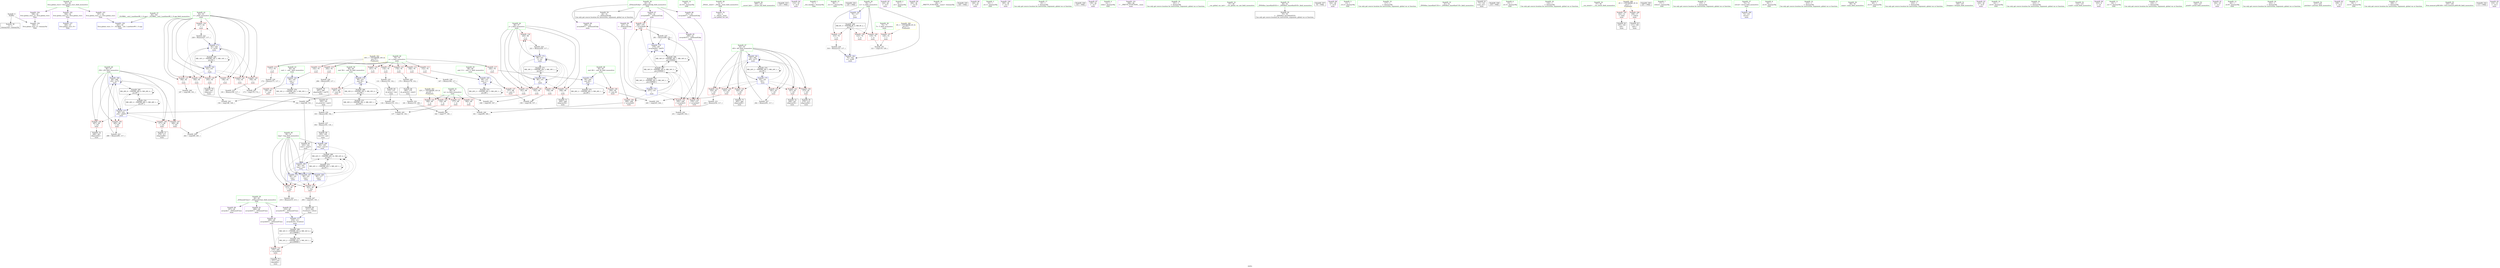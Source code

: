 digraph "SVFG" {
	label="SVFG";

	Node0x557a8b060de0 [shape=record,color=grey,label="{NodeID: 0\nNullPtr}"];
	Node0x557a8b060de0 -> Node0x557a8b089280[style=solid];
	Node0x557a8b060de0 -> Node0x557a8b08f630[style=solid];
	Node0x557a8b090770 [shape=record,color=blue,label="{NodeID: 180\n96\<--286\nj54\<--inc73\nmain\n}"];
	Node0x557a8b090770 -> Node0x557a8b08ec10[style=dashed];
	Node0x557a8b090770 -> Node0x557a8b08ece0[style=dashed];
	Node0x557a8b090770 -> Node0x557a8b08edb0[style=dashed];
	Node0x557a8b090770 -> Node0x557a8b08ee80[style=dashed];
	Node0x557a8b090770 -> Node0x557a8b090770[style=dashed];
	Node0x557a8b090770 -> Node0x557a8b0a8f10[style=dashed];
	Node0x557a8b0879c0 [shape=record,color=purple,label="{NodeID: 97\n279\<--32\narrayidx69\<--_ZZ4mainE2dp\nmain\n}"];
	Node0x557a8b0879c0 -> Node0x557a8b08f290[style=solid];
	Node0x557a8b0879c0 -> Node0x557a8b0906a0[style=solid];
	Node0x557a8b066840 [shape=record,color=green,label="{NodeID: 14\n36\<--1\n.str.10\<--dummyObj\nGlob }"];
	Node0x557a8b0a6310 [shape=record,color=black,label="{NodeID: 277\nMR_30V_2 = PHI(MR_30V_3, MR_30V_1, )\npts\{99 \}\n}"];
	Node0x557a8b0a6310 -> Node0x557a8b0905d0[style=dashed];
	Node0x557a8b0a6310 -> Node0x557a8b0a6310[style=dashed];
	Node0x557a8b0a6310 -> Node0x557a8b0a9410[style=dashed];
	Node0x557a8b0885b0 [shape=record,color=red,label="{NodeID: 111\n130\<--78\n\<--n\nmain\n}"];
	Node0x557a8b0885b0 -> Node0x557a8b094bd0[style=solid];
	Node0x557a8b065c80 [shape=record,color=green,label="{NodeID: 28\n4\<--6\n_ZStL8__ioinit\<--_ZStL8__ioinit_field_insensitive\nGlob }"];
	Node0x557a8b065c80 -> Node0x557a8b08a420[style=solid];
	Node0x557a8b08da30 [shape=record,color=red,label="{NodeID: 125\n160\<--82\n\<--i\nmain\n}"];
	Node0x557a8b08da30 -> Node0x557a8b08c220[style=solid];
	Node0x557a8b087410 [shape=record,color=green,label="{NodeID: 42\n82\<--83\ni\<--i_field_insensitive\nmain\n}"];
	Node0x557a8b087410 -> Node0x557a8b08d960[style=solid];
	Node0x557a8b087410 -> Node0x557a8b08da30[style=solid];
	Node0x557a8b087410 -> Node0x557a8b08db00[style=solid];
	Node0x557a8b087410 -> Node0x557a8b08dbd0[style=solid];
	Node0x557a8b087410 -> Node0x557a8b08dca0[style=solid];
	Node0x557a8b087410 -> Node0x557a8b08dd70[style=solid];
	Node0x557a8b087410 -> Node0x557a8b08de40[style=solid];
	Node0x557a8b087410 -> Node0x557a8b08f8d0[style=solid];
	Node0x557a8b087410 -> Node0x557a8b0901c0[style=solid];
	Node0x557a8b093850 [shape=record,color=grey,label="{NodeID: 222\n214 = Binary(215, 213, )\n}"];
	Node0x557a8b08e590 [shape=record,color=red,label="{NodeID: 139\n213\<--90\n\<--tmp\nmain\n}"];
	Node0x557a8b08e590 -> Node0x557a8b093850[style=solid];
	Node0x557a8b089080 [shape=record,color=green,label="{NodeID: 56\n309\<--310\n__assert_fail\<--__assert_fail_field_insensitive\n}"];
	Node0x557a8b094d50 [shape=record,color=grey,label="{NodeID: 236\n134 = Binary(135, 133, )\n}"];
	Node0x557a8b094d50 -> Node0x557a8b095ad0[style=solid];
	Node0x557a8b08f0f0 [shape=record,color=red,label="{NodeID: 153\n270\<--269\n\<--arrayidx63\nmain\n}"];
	Node0x557a8b08f0f0 -> Node0x557a8b08a0e0[style=solid];
	Node0x557a8b089cd0 [shape=record,color=black,label="{NodeID: 70\n206\<--205\nidxprom\<--\nmain\n}"];
	Node0x557a8b0bdda0 [shape=record,color=black,label="{NodeID: 333\n125 = PHI()\n}"];
	Node0x557a8b08c520 [shape=record,color=grey,label="{NodeID: 250\n262 = cmp(260, 261, )\n}"];
	Node0x557a8b08fce0 [shape=record,color=blue,label="{NodeID: 167\n90\<--101\ntmp\<--\nmain\n}"];
	Node0x557a8b08fce0 -> Node0x557a8b08e4c0[style=dashed];
	Node0x557a8b08fce0 -> Node0x557a8b08e590[style=dashed];
	Node0x557a8b08fce0 -> Node0x557a8b0aa310[style=dashed];
	Node0x557a8b08a830 [shape=record,color=purple,label="{NodeID: 84\n112\<--18\n\<--.str.4\nmain\n}"];
	Node0x557a8b079190 [shape=record,color=green,label="{NodeID: 1\n7\<--1\n__dso_handle\<--dummyObj\nGlob }"];
	Node0x557a8b090840 [shape=record,color=blue,label="{NodeID: 181\n92\<--292\ni45\<--inc77\nmain\n}"];
	Node0x557a8b090840 -> Node0x557a8b08e660[style=dashed];
	Node0x557a8b090840 -> Node0x557a8b08e730[style=dashed];
	Node0x557a8b090840 -> Node0x557a8b08e800[style=dashed];
	Node0x557a8b090840 -> Node0x557a8b08e8d0[style=dashed];
	Node0x557a8b090840 -> Node0x557a8b08e9a0[style=dashed];
	Node0x557a8b090840 -> Node0x557a8b08ea70[style=dashed];
	Node0x557a8b090840 -> Node0x557a8b090840[style=dashed];
	Node0x557a8b090840 -> Node0x557a8b0a5410[style=dashed];
	Node0x557a8b087a90 [shape=record,color=purple,label="{NodeID: 98\n298\<--32\narrayidx81\<--_ZZ4mainE2dp\nmain\n}"];
	Node0x557a8b087a90 -> Node0x557a8b08f360[style=solid];
	Node0x557a8b066910 [shape=record,color=green,label="{NodeID: 15\n38\<--1\n.str.11\<--dummyObj\nGlob }"];
	Node0x557a8b0a7020 [shape=record,color=black,label="{NodeID: 278\nMR_32V_2 = PHI(MR_32V_3, MR_32V_1, )\npts\{290000 \}\n}"];
	Node0x557a8b0a7020 -> Node0x557a8b08f0f0[style=dashed];
	Node0x557a8b0a7020 -> Node0x557a8b0a7020[style=dashed];
	Node0x557a8b0a7020 -> Node0x557a8b0aa810[style=dashed];
	Node0x557a8b088680 [shape=record,color=red,label="{NodeID: 112\n145\<--78\n\<--n\nmain\n}"];
	Node0x557a8b088680 -> Node0x557a8b08f9a0[style=solid];
	Node0x557a8b065d80 [shape=record,color=green,label="{NodeID: 29\n28\<--29\n_ZZ4mainE3ans\<--_ZZ4mainE3ans_field_insensitive\nGlob }"];
	Node0x557a8b065d80 -> Node0x557a8b08ac40[style=solid];
	Node0x557a8b065d80 -> Node0x557a8b08ad10[style=solid];
	Node0x557a8b065d80 -> Node0x557a8b08ade0[style=solid];
	Node0x557a8b065d80 -> Node0x557a8b08aeb0[style=solid];
	Node0x557a8b08db00 [shape=record,color=red,label="{NodeID: 126\n170\<--82\n\<--i\nmain\n}"];
	Node0x557a8b08db00 -> Node0x557a8b0954d0[style=solid];
	Node0x557a8b0874e0 [shape=record,color=green,label="{NodeID: 43\n84\<--85\n_end_\<--_end__field_insensitive\nmain\n}"];
	Node0x557a8b0874e0 -> Node0x557a8b08df10[style=solid];
	Node0x557a8b0874e0 -> Node0x557a8b08f9a0[style=solid];
	Node0x557a8b0939d0 [shape=record,color=grey,label="{NodeID: 223\n286 = Binary(285, 117, )\n}"];
	Node0x557a8b0939d0 -> Node0x557a8b090770[style=solid];
	Node0x557a8b08e660 [shape=record,color=red,label="{NodeID: 140\n243\<--92\n\<--i45\nmain\n}"];
	Node0x557a8b08e660 -> Node0x557a8b0951d0[style=solid];
	Node0x557a8b089180 [shape=record,color=green,label="{NodeID: 57\n44\<--342\n_GLOBAL__sub_I_matthew99_1_0.cpp\<--_GLOBAL__sub_I_matthew99_1_0.cpp_field_insensitive\n}"];
	Node0x557a8b089180 -> Node0x557a8b08f530[style=solid];
	Node0x557a8b094ed0 [shape=record,color=grey,label="{NodeID: 237\n194 = Binary(193, 135, )\n}"];
	Node0x557a8b094ed0 -> Node0x557a8b089b30[style=solid];
	Node0x557a8b08f1c0 [shape=record,color=red,label="{NodeID: 154\n276\<--275\n\<--arrayidx67\nmain\n}"];
	Node0x557a8b08f1c0 -> Node0x557a8b093cd0[style=solid];
	Node0x557a8b089da0 [shape=record,color=black,label="{NodeID: 71\n209\<--208\nidxprom38\<--\nmain\n}"];
	Node0x557a8b0bdea0 [shape=record,color=black,label="{NodeID: 334\n129 = PHI()\n}"];
	Node0x557a8b08c6a0 [shape=record,color=grey,label="{NodeID: 251\n121 = cmp(119, 120, )\n}"];
	Node0x557a8b08fdb0 [shape=record,color=blue,label="{NodeID: 168\n90\<--117\ntmp\<--\nmain\n}"];
	Node0x557a8b08fdb0 -> Node0x557a8b08e4c0[style=dashed];
	Node0x557a8b08fdb0 -> Node0x557a8b08e590[style=dashed];
	Node0x557a8b08fdb0 -> Node0x557a8b0aa310[style=dashed];
	Node0x557a8b08a900 [shape=record,color=purple,label="{NodeID: 85\n124\<--20\n\<--.str.5\nmain\n}"];
	Node0x557a8b060d00 [shape=record,color=green,label="{NodeID: 2\n8\<--1\n.str\<--dummyObj\nGlob }"];
	Node0x557a8b090910 [shape=record,color=blue,label="{NodeID: 182\n76\<--316\ncc\<--inc85\nmain\n}"];
	Node0x557a8b090910 -> Node0x557a8b0a3610[style=dashed];
	Node0x557a8b087b60 [shape=record,color=purple,label="{NodeID: 99\n304\<--36\n\<--.str.10\nmain\n}"];
	Node0x557a8b0669e0 [shape=record,color=green,label="{NodeID: 16\n40\<--1\n__PRETTY_FUNCTION__.main\<--dummyObj\nGlob }"];
	Node0x557a8b0a7110 [shape=record,color=black,label="{NodeID: 279\nMR_34V_2 = PHI(MR_34V_3, MR_34V_1, )\npts\{350000 \}\n}"];
	Node0x557a8b0a7110 -> Node0x557a8b090290[style=dashed];
	Node0x557a8b0a7110 -> Node0x557a8b0a7110[style=dashed];
	Node0x557a8b088750 [shape=record,color=red,label="{NodeID: 113\n153\<--78\n\<--n\nmain\n}"];
	Node0x557a8b088750 -> Node0x557a8b08fb40[style=solid];
	Node0x557a8b065e80 [shape=record,color=green,label="{NodeID: 30\n32\<--35\n_ZZ4mainE2dp\<--_ZZ4mainE2dp_field_insensitive\nGlob }"];
	Node0x557a8b065e80 -> Node0x557a8b089380[style=solid];
	Node0x557a8b065e80 -> Node0x557a8b08b050[style=solid];
	Node0x557a8b065e80 -> Node0x557a8b08b120[style=solid];
	Node0x557a8b065e80 -> Node0x557a8b0878f0[style=solid];
	Node0x557a8b065e80 -> Node0x557a8b0879c0[style=solid];
	Node0x557a8b065e80 -> Node0x557a8b087a90[style=solid];
	Node0x557a8b08dbd0 [shape=record,color=red,label="{NodeID: 127\n186\<--82\n\<--i\nmain\n}"];
	Node0x557a8b08dbd0 -> Node0x557a8b08c3a0[style=solid];
	Node0x557a8b0875b0 [shape=record,color=green,label="{NodeID: 44\n86\<--87\nj\<--j_field_insensitive\nmain\n}"];
	Node0x557a8b0875b0 -> Node0x557a8b08dfe0[style=solid];
	Node0x557a8b0875b0 -> Node0x557a8b08e0b0[style=solid];
	Node0x557a8b0875b0 -> Node0x557a8b08e180[style=solid];
	Node0x557a8b0875b0 -> Node0x557a8b08e250[style=solid];
	Node0x557a8b0875b0 -> Node0x557a8b08e320[style=solid];
	Node0x557a8b0875b0 -> Node0x557a8b08fa70[style=solid];
	Node0x557a8b0875b0 -> Node0x557a8b0900f0[style=solid];
	Node0x557a8b093b50 [shape=record,color=grey,label="{NodeID: 224\n221 = Binary(220, 117, )\n}"];
	Node0x557a8b093b50 -> Node0x557a8b0900f0[style=solid];
	Node0x557a8b08e730 [shape=record,color=red,label="{NodeID: 141\n247\<--92\n\<--i45\nmain\n}"];
	Node0x557a8b08e730 -> Node0x557a8b089e70[style=solid];
	Node0x557a8b089280 [shape=record,color=black,label="{NodeID: 58\n2\<--3\ndummyVal\<--dummyVal\n}"];
	Node0x557a8b095050 [shape=record,color=grey,label="{NodeID: 238\n167 = Binary(166, 117, )\n}"];
	Node0x557a8b095050 -> Node0x557a8b08c820[style=solid];
	Node0x557a8b08f290 [shape=record,color=red,label="{NodeID: 155\n280\<--279\n\<--arrayidx69\nmain\n}"];
	Node0x557a8b08f290 -> Node0x557a8b093cd0[style=solid];
	Node0x557a8b089e70 [shape=record,color=black,label="{NodeID: 72\n248\<--247\nidxprom50\<--\nmain\n}"];
	Node0x557a8b0bdfa0 [shape=record,color=black,label="{NodeID: 335\n140 = PHI()\n}"];
	Node0x557a8b08c820 [shape=record,color=grey,label="{NodeID: 252\n168 = cmp(165, 167, )\n}"];
	Node0x557a8b08fe80 [shape=record,color=blue,label="{NodeID: 169\n90\<--195\ntmp\<--conv33\nmain\n}"];
	Node0x557a8b08fe80 -> Node0x557a8b08e4c0[style=dashed];
	Node0x557a8b08fe80 -> Node0x557a8b08e590[style=dashed];
	Node0x557a8b08fe80 -> Node0x557a8b0aa310[style=dashed];
	Node0x557a8b08a9d0 [shape=record,color=purple,label="{NodeID: 86\n128\<--22\n\<--.str.6\nmain\n}"];
	Node0x557a8b064d30 [shape=record,color=green,label="{NodeID: 3\n10\<--1\n.str.1\<--dummyObj\nGlob }"];
	Node0x557a8b087c30 [shape=record,color=purple,label="{NodeID: 100\n305\<--38\n\<--.str.11\nmain\n}"];
	Node0x557a8b066ab0 [shape=record,color=green,label="{NodeID: 17\n43\<--1\n\<--dummyObj\nCan only get source location for instruction, argument, global var or function.}"];
	Node0x557a8b088820 [shape=record,color=red,label="{NodeID: 114\n166\<--78\n\<--n\nmain\n}"];
	Node0x557a8b088820 -> Node0x557a8b095050[style=solid];
	Node0x557a8b065f80 [shape=record,color=green,label="{NodeID: 31\n42\<--46\nllvm.global_ctors\<--llvm.global_ctors_field_insensitive\nGlob }"];
	Node0x557a8b065f80 -> Node0x557a8b087dd0[style=solid];
	Node0x557a8b065f80 -> Node0x557a8b087ed0[style=solid];
	Node0x557a8b065f80 -> Node0x557a8b087fd0[style=solid];
	Node0x557a8b08dca0 [shape=record,color=red,label="{NodeID: 128\n190\<--82\n\<--i\nmain\n}"];
	Node0x557a8b08dca0 -> Node0x557a8b0948d0[style=solid];
	Node0x557a8b087680 [shape=record,color=green,label="{NodeID: 45\n88\<--89\n_end_11\<--_end_11_field_insensitive\nmain\n}"];
	Node0x557a8b087680 -> Node0x557a8b08e3f0[style=solid];
	Node0x557a8b087680 -> Node0x557a8b08fb40[style=solid];
	Node0x557a8b093cd0 [shape=record,color=grey,label="{NodeID: 225\n281 = Binary(280, 276, )\n}"];
	Node0x557a8b093cd0 -> Node0x557a8b0906a0[style=solid];
	Node0x557a8b08e800 [shape=record,color=red,label="{NodeID: 142\n254\<--92\n\<--i45\nmain\n}"];
	Node0x557a8b08e800 -> Node0x557a8b0945d0[style=solid];
	Node0x557a8b089380 [shape=record,color=black,label="{NodeID: 59\n34\<--32\n\<--_ZZ4mainE2dp\nCan only get source location for instruction, argument, global var or function.}"];
	Node0x557a8b0951d0 [shape=record,color=grey,label="{NodeID: 239\n245 = cmp(243, 244, )\n}"];
	Node0x557a8b08f360 [shape=record,color=red,label="{NodeID: 156\n299\<--298\n\<--arrayidx81\nmain\n}"];
	Node0x557a8b08f360 -> Node0x557a8b095350[style=solid];
	Node0x557a8b089f40 [shape=record,color=black,label="{NodeID: 73\n265\<--264\nidxprom60\<--\nmain\n}"];
	Node0x557a8b0be0a0 [shape=record,color=black,label="{NodeID: 336\n143 = PHI()\n}"];
	Node0x557a8b08ff50 [shape=record,color=blue,label="{NodeID: 170\n90\<--101\ntmp\<--\nmain\n}"];
	Node0x557a8b08ff50 -> Node0x557a8b08e4c0[style=dashed];
	Node0x557a8b08ff50 -> Node0x557a8b08e590[style=dashed];
	Node0x557a8b08ff50 -> Node0x557a8b0aa310[style=dashed];
	Node0x557a8b08aaa0 [shape=record,color=purple,label="{NodeID: 87\n139\<--24\n\<--.str.7\nmain\n}"];
	Node0x557a8b061990 [shape=record,color=green,label="{NodeID: 4\n12\<--1\nstdin\<--dummyObj\nGlob }"];
	Node0x557a8b087d00 [shape=record,color=purple,label="{NodeID: 101\n306\<--40\n\<--__PRETTY_FUNCTION__.main\nmain\n}"];
	Node0x557a8b066b80 [shape=record,color=green,label="{NodeID: 18\n101\<--1\n\<--dummyObj\nCan only get source location for instruction, argument, global var or function.}"];
	Node0x557a8b08d210 [shape=record,color=red,label="{NodeID: 115\n171\<--78\n\<--n\nmain\n}"];
	Node0x557a8b08d210 -> Node0x557a8b0942d0[style=solid];
	Node0x557a8b066080 [shape=record,color=green,label="{NodeID: 32\n47\<--48\n__cxx_global_var_init\<--__cxx_global_var_init_field_insensitive\n}"];
	Node0x557a8b08dd70 [shape=record,color=red,label="{NodeID: 129\n205\<--82\n\<--i\nmain\n}"];
	Node0x557a8b08dd70 -> Node0x557a8b089cd0[style=solid];
	Node0x557a8b087750 [shape=record,color=green,label="{NodeID: 46\n90\<--91\ntmp\<--tmp_field_insensitive\nmain\n}"];
	Node0x557a8b087750 -> Node0x557a8b08e4c0[style=solid];
	Node0x557a8b087750 -> Node0x557a8b08e590[style=solid];
	Node0x557a8b087750 -> Node0x557a8b08fc10[style=solid];
	Node0x557a8b087750 -> Node0x557a8b08fce0[style=solid];
	Node0x557a8b087750 -> Node0x557a8b08fdb0[style=solid];
	Node0x557a8b087750 -> Node0x557a8b08fe80[style=solid];
	Node0x557a8b087750 -> Node0x557a8b08ff50[style=solid];
	Node0x557a8b093e50 [shape=record,color=grey,label="{NodeID: 226\n296 = Binary(295, 117, )\n}"];
	Node0x557a8b093e50 -> Node0x557a8b08a350[style=solid];
	Node0x557a8b08e8d0 [shape=record,color=red,label="{NodeID: 143\n264\<--92\n\<--i45\nmain\n}"];
	Node0x557a8b08e8d0 -> Node0x557a8b089f40[style=solid];
	Node0x557a8b089480 [shape=record,color=black,label="{NodeID: 60\n55\<--56\n\<--_ZNSt8ios_base4InitD1Ev\nCan only get source location for instruction, argument, global var or function.}"];
	Node0x557a8b095350 [shape=record,color=grey,label="{NodeID: 240\n301 = cmp(299, 300, )\n}"];
	Node0x557a8b08f430 [shape=record,color=blue,label="{NodeID: 157\n346\<--43\nllvm.global_ctors_0\<--\nGlob }"];
	Node0x557a8b08a010 [shape=record,color=black,label="{NodeID: 74\n268\<--267\nidxprom62\<--\nmain\n}"];
	Node0x557a8b0be1a0 [shape=record,color=black,label="{NodeID: 337\n54 = PHI()\n}"];
	Node0x557a8b090020 [shape=record,color=blue,label="{NodeID: 171\n210\<--211\narrayidx39\<--frombool\nmain\n}"];
	Node0x557a8b090020 -> Node0x557a8b0aa810[style=dashed];
	Node0x557a8b08ab70 [shape=record,color=purple,label="{NodeID: 88\n142\<--26\n\<--.str.8\nmain\n}"];
	Node0x557a8b066d10 [shape=record,color=green,label="{NodeID: 5\n13\<--1\n.str.2\<--dummyObj\nGlob }"];
	Node0x557a8b0a3610 [shape=record,color=black,label="{NodeID: 268\nMR_8V_3 = PHI(MR_8V_4, MR_8V_2, )\npts\{77 \}\n}"];
	Node0x557a8b0a3610 -> Node0x557a8b088340[style=dashed];
	Node0x557a8b0a3610 -> Node0x557a8b088410[style=dashed];
	Node0x557a8b0a3610 -> Node0x557a8b0884e0[style=dashed];
	Node0x557a8b0a3610 -> Node0x557a8b090910[style=dashed];
	Node0x557a8b087dd0 [shape=record,color=purple,label="{NodeID: 102\n346\<--42\nllvm.global_ctors_0\<--llvm.global_ctors\nGlob }"];
	Node0x557a8b087dd0 -> Node0x557a8b08f430[style=solid];
	Node0x557a8b060fc0 [shape=record,color=green,label="{NodeID: 19\n117\<--1\n\<--dummyObj\nCan only get source location for instruction, argument, global var or function.}"];
	Node0x557a8b08d2e0 [shape=record,color=red,label="{NodeID: 116\n178\<--78\n\<--n\nmain\n}"];
	Node0x557a8b08d2e0 -> Node0x557a8b094150[style=solid];
	Node0x557a8b066180 [shape=record,color=green,label="{NodeID: 33\n51\<--52\n_ZNSt8ios_base4InitC1Ev\<--_ZNSt8ios_base4InitC1Ev_field_insensitive\n}"];
	Node0x557a8b0ac610 [shape=record,color=black,label="{NodeID: 296\nMR_34V_8 = PHI(MR_34V_7, MR_34V_6, )\npts\{350000 \}\n}"];
	Node0x557a8b0ac610 -> Node0x557a8b08f1c0[style=dashed];
	Node0x557a8b0ac610 -> Node0x557a8b08f290[style=dashed];
	Node0x557a8b0ac610 -> Node0x557a8b0906a0[style=dashed];
	Node0x557a8b0ac610 -> Node0x557a8b0a9910[style=dashed];
	Node0x557a8b0ac610 -> Node0x557a8b0ac610[style=dashed];
	Node0x557a8b08de40 [shape=record,color=red,label="{NodeID: 130\n227\<--82\n\<--i\nmain\n}"];
	Node0x557a8b08de40 -> Node0x557a8b0936d0[style=solid];
	Node0x557a8b087820 [shape=record,color=green,label="{NodeID: 47\n92\<--93\ni45\<--i45_field_insensitive\nmain\n}"];
	Node0x557a8b087820 -> Node0x557a8b08e660[style=solid];
	Node0x557a8b087820 -> Node0x557a8b08e730[style=solid];
	Node0x557a8b087820 -> Node0x557a8b08e800[style=solid];
	Node0x557a8b087820 -> Node0x557a8b08e8d0[style=solid];
	Node0x557a8b087820 -> Node0x557a8b08e9a0[style=solid];
	Node0x557a8b087820 -> Node0x557a8b08ea70[style=solid];
	Node0x557a8b087820 -> Node0x557a8b090360[style=solid];
	Node0x557a8b087820 -> Node0x557a8b090840[style=solid];
	Node0x557a8b093fd0 [shape=record,color=grey,label="{NodeID: 227\n292 = Binary(291, 117, )\n}"];
	Node0x557a8b093fd0 -> Node0x557a8b090840[style=solid];
	Node0x557a8b08e9a0 [shape=record,color=red,label="{NodeID: 144\n273\<--92\n\<--i45\nmain\n}"];
	Node0x557a8b08e9a0 -> Node0x557a8b08a1b0[style=solid];
	Node0x557a8b089580 [shape=record,color=black,label="{NodeID: 61\n71\<--101\nmain_ret\<--\nmain\n}"];
	Node0x557a8b0954d0 [shape=record,color=grey,label="{NodeID: 241\n173 = cmp(170, 172, )\n}"];
	Node0x557a8b08f530 [shape=record,color=blue,label="{NodeID: 158\n347\<--44\nllvm.global_ctors_1\<--_GLOBAL__sub_I_matthew99_1_0.cpp\nGlob }"];
	Node0x557a8b08a0e0 [shape=record,color=black,label="{NodeID: 75\n271\<--270\ntobool64\<--\nmain\n}"];
	Node0x557a8b0be2a0 [shape=record,color=black,label="{NodeID: 338\n216 = PHI()\n}"];
	Node0x557a8b0900f0 [shape=record,color=blue,label="{NodeID: 172\n86\<--221\nj\<--inc\nmain\n}"];
	Node0x557a8b0900f0 -> Node0x557a8b08dfe0[style=dashed];
	Node0x557a8b0900f0 -> Node0x557a8b08e0b0[style=dashed];
	Node0x557a8b0900f0 -> Node0x557a8b08e180[style=dashed];
	Node0x557a8b0900f0 -> Node0x557a8b08e250[style=dashed];
	Node0x557a8b0900f0 -> Node0x557a8b08e320[style=dashed];
	Node0x557a8b0900f0 -> Node0x557a8b08fa70[style=dashed];
	Node0x557a8b0900f0 -> Node0x557a8b0900f0[style=dashed];
	Node0x557a8b0900f0 -> Node0x557a8b0a4510[style=dashed];
	Node0x557a8b08ac40 [shape=record,color=purple,label="{NodeID: 89\n207\<--28\narrayidx\<--_ZZ4mainE3ans\nmain\n}"];
	Node0x557a8b066da0 [shape=record,color=green,label="{NodeID: 6\n15\<--1\n.str.3\<--dummyObj\nGlob }"];
	Node0x557a8b0a3b10 [shape=record,color=black,label="{NodeID: 269\nMR_14V_2 = PHI(MR_14V_3, MR_14V_1, )\npts\{83 \}\n}"];
	Node0x557a8b0a3b10 -> Node0x557a8b08f8d0[style=dashed];
	Node0x557a8b0a3b10 -> Node0x557a8b0a3b10[style=dashed];
	Node0x557a8b087ed0 [shape=record,color=purple,label="{NodeID: 103\n347\<--42\nllvm.global_ctors_1\<--llvm.global_ctors\nGlob }"];
	Node0x557a8b087ed0 -> Node0x557a8b08f530[style=solid];
	Node0x557a8b061090 [shape=record,color=green,label="{NodeID: 20\n132\<--1\n\<--dummyObj\nCan only get source location for instruction, argument, global var or function.}"];
	Node0x557a8b08d3b0 [shape=record,color=red,label="{NodeID: 117\n240\<--78\n\<--n\nmain\n}"];
	Node0x557a8b08d3b0 -> Node0x557a8b090430[style=solid];
	Node0x557a8b066280 [shape=record,color=green,label="{NodeID: 34\n57\<--58\n__cxa_atexit\<--__cxa_atexit_field_insensitive\n}"];
	Node0x557a8b08df10 [shape=record,color=red,label="{NodeID: 131\n149\<--84\n\<--_end_\nmain\n}"];
	Node0x557a8b08df10 -> Node0x557a8b0957d0[style=solid];
	Node0x557a8b088910 [shape=record,color=green,label="{NodeID: 48\n94\<--95\n_end_46\<--_end_46_field_insensitive\nmain\n}"];
	Node0x557a8b088910 -> Node0x557a8b08eb40[style=solid];
	Node0x557a8b088910 -> Node0x557a8b090430[style=solid];
	Node0x557a8b094150 [shape=record,color=grey,label="{NodeID: 228\n179 = Binary(178, 132, )\n}"];
	Node0x557a8b094150 -> Node0x557a8b089990[style=solid];
	Node0x557a8b08ea70 [shape=record,color=red,label="{NodeID: 145\n291\<--92\n\<--i45\nmain\n}"];
	Node0x557a8b08ea70 -> Node0x557a8b093fd0[style=solid];
	Node0x557a8b089650 [shape=record,color=black,label="{NodeID: 62\n105\<--102\ncall\<--\nmain\n}"];
	Node0x557a8b095650 [shape=record,color=grey,label="{NodeID: 242\n251 = cmp(250, 252, )\n}"];
	Node0x557a8b08f630 [shape=record,color=blue, style = dotted,label="{NodeID: 159\n348\<--3\nllvm.global_ctors_2\<--dummyVal\nGlob }"];
	Node0x557a8b08a1b0 [shape=record,color=black,label="{NodeID: 76\n274\<--273\nidxprom66\<--\nmain\n}"];
	Node0x557a8b0be3a0 [shape=record,color=black,label="{NodeID: 339\n225 = PHI()\n}"];
	Node0x557a8b0901c0 [shape=record,color=blue,label="{NodeID: 173\n82\<--228\ni\<--inc43\nmain\n}"];
	Node0x557a8b0901c0 -> Node0x557a8b08d960[style=dashed];
	Node0x557a8b0901c0 -> Node0x557a8b08da30[style=dashed];
	Node0x557a8b0901c0 -> Node0x557a8b08db00[style=dashed];
	Node0x557a8b0901c0 -> Node0x557a8b08dbd0[style=dashed];
	Node0x557a8b0901c0 -> Node0x557a8b08dca0[style=dashed];
	Node0x557a8b0901c0 -> Node0x557a8b08dd70[style=dashed];
	Node0x557a8b0901c0 -> Node0x557a8b08de40[style=dashed];
	Node0x557a8b0901c0 -> Node0x557a8b0901c0[style=dashed];
	Node0x557a8b0901c0 -> Node0x557a8b0a3b10[style=dashed];
	Node0x557a8b08ad10 [shape=record,color=purple,label="{NodeID: 90\n210\<--28\narrayidx39\<--_ZZ4mainE3ans\nmain\n}"];
	Node0x557a8b08ad10 -> Node0x557a8b090020[style=solid];
	Node0x557a8b064e20 [shape=record,color=green,label="{NodeID: 7\n17\<--1\nstdout\<--dummyObj\nGlob }"];
	Node0x557a8b0a4010 [shape=record,color=black,label="{NodeID: 270\nMR_16V_2 = PHI(MR_16V_3, MR_16V_1, )\npts\{85 \}\n}"];
	Node0x557a8b0a4010 -> Node0x557a8b08f9a0[style=dashed];
	Node0x557a8b0a4010 -> Node0x557a8b0a4010[style=dashed];
	Node0x557a8b087fd0 [shape=record,color=purple,label="{NodeID: 104\n348\<--42\nllvm.global_ctors_2\<--llvm.global_ctors\nGlob }"];
	Node0x557a8b087fd0 -> Node0x557a8b08f630[style=solid];
	Node0x557a8b061160 [shape=record,color=green,label="{NodeID: 21\n135\<--1\n\<--dummyObj\nCan only get source location for instruction, argument, global var or function.}"];
	Node0x557a8b08d480 [shape=record,color=red,label="{NodeID: 118\n257\<--78\n\<--n\nmain\n}"];
	Node0x557a8b08d480 -> Node0x557a8b0905d0[style=solid];
	Node0x557a8b086eb0 [shape=record,color=green,label="{NodeID: 35\n56\<--62\n_ZNSt8ios_base4InitD1Ev\<--_ZNSt8ios_base4InitD1Ev_field_insensitive\n}"];
	Node0x557a8b086eb0 -> Node0x557a8b089480[style=solid];
	Node0x557a8b0ad010 [shape=record,color=yellow,style=double,label="{NodeID: 298\n2V_1 = ENCHI(MR_2V_0)\npts\{1 \}\nFun[main]}"];
	Node0x557a8b0ad010 -> Node0x557a8b0880d0[style=dashed];
	Node0x557a8b0ad010 -> Node0x557a8b0881a0[style=dashed];
	Node0x557a8b08dfe0 [shape=record,color=red,label="{NodeID: 132\n156\<--86\n\<--j\nmain\n}"];
	Node0x557a8b08dfe0 -> Node0x557a8b095950[style=solid];
	Node0x557a8b0889e0 [shape=record,color=green,label="{NodeID: 49\n96\<--97\nj54\<--j54_field_insensitive\nmain\n}"];
	Node0x557a8b0889e0 -> Node0x557a8b08ec10[style=solid];
	Node0x557a8b0889e0 -> Node0x557a8b08ece0[style=solid];
	Node0x557a8b0889e0 -> Node0x557a8b08edb0[style=solid];
	Node0x557a8b0889e0 -> Node0x557a8b08ee80[style=solid];
	Node0x557a8b0889e0 -> Node0x557a8b090500[style=solid];
	Node0x557a8b0889e0 -> Node0x557a8b090770[style=solid];
	Node0x557a8b0942d0 [shape=record,color=grey,label="{NodeID: 229\n172 = Binary(171, 117, )\n}"];
	Node0x557a8b0942d0 -> Node0x557a8b0954d0[style=solid];
	Node0x557a8b08eb40 [shape=record,color=red,label="{NodeID: 146\n244\<--94\n\<--_end_46\nmain\n}"];
	Node0x557a8b08eb40 -> Node0x557a8b0951d0[style=solid];
	Node0x557a8b089720 [shape=record,color=black,label="{NodeID: 63\n111\<--108\ncall1\<--\nmain\n}"];
	Node0x557a8b0957d0 [shape=record,color=grey,label="{NodeID: 243\n150 = cmp(148, 149, )\n}"];
	Node0x557a8b08f730 [shape=record,color=blue,label="{NodeID: 160\n72\<--101\nretval\<--\nmain\n}"];
	Node0x557a8b08a280 [shape=record,color=black,label="{NodeID: 77\n278\<--277\nidxprom68\<--\nmain\n}"];
	Node0x557a8b090290 [shape=record,color=blue,label="{NodeID: 174\n237\<--135\n\<--\nmain\n}"];
	Node0x557a8b090290 -> Node0x557a8b08f020[style=dashed];
	Node0x557a8b090290 -> Node0x557a8b08f1c0[style=dashed];
	Node0x557a8b090290 -> Node0x557a8b08f290[style=dashed];
	Node0x557a8b090290 -> Node0x557a8b08f360[style=dashed];
	Node0x557a8b090290 -> Node0x557a8b0906a0[style=dashed];
	Node0x557a8b090290 -> Node0x557a8b0a7110[style=dashed];
	Node0x557a8b090290 -> Node0x557a8b0a9910[style=dashed];
	Node0x557a8b090290 -> Node0x557a8b0ac610[style=dashed];
	Node0x557a8b08ade0 [shape=record,color=purple,label="{NodeID: 91\n266\<--28\narrayidx61\<--_ZZ4mainE3ans\nmain\n}"];
	Node0x557a8b064eb0 [shape=record,color=green,label="{NodeID: 8\n18\<--1\n.str.4\<--dummyObj\nGlob }"];
	Node0x557a8b0a4510 [shape=record,color=black,label="{NodeID: 271\nMR_18V_2 = PHI(MR_18V_3, MR_18V_1, )\npts\{87 \}\n}"];
	Node0x557a8b0a4510 -> Node0x557a8b08fa70[style=dashed];
	Node0x557a8b0a4510 -> Node0x557a8b0a4510[style=dashed];
	Node0x557a8b0880d0 [shape=record,color=red,label="{NodeID: 105\n102\<--12\n\<--stdin\nmain\n}"];
	Node0x557a8b0880d0 -> Node0x557a8b089650[style=solid];
	Node0x557a8b061230 [shape=record,color=green,label="{NodeID: 22\n215\<--1\n\<--dummyObj\nCan only get source location for instruction, argument, global var or function.}"];
	Node0x557a8b0a8f10 [shape=record,color=black,label="{NodeID: 285\nMR_28V_8 = PHI(MR_28V_6, MR_28V_4, )\npts\{97 \}\n}"];
	Node0x557a8b0a8f10 -> Node0x557a8b090500[style=dashed];
	Node0x557a8b0a8f10 -> Node0x557a8b0a5e10[style=dashed];
	Node0x557a8b0a8f10 -> Node0x557a8b0a8f10[style=dashed];
	Node0x557a8b08d550 [shape=record,color=red,label="{NodeID: 119\n295\<--78\n\<--n\nmain\n}"];
	Node0x557a8b08d550 -> Node0x557a8b093e50[style=solid];
	Node0x557a8b086f40 [shape=record,color=green,label="{NodeID: 36\n69\<--70\nmain\<--main_field_insensitive\n}"];
	Node0x557a8b08e0b0 [shape=record,color=red,label="{NodeID: 133\n161\<--86\n\<--j\nmain\n}"];
	Node0x557a8b08e0b0 -> Node0x557a8b08c220[style=solid];
	Node0x557a8b088ab0 [shape=record,color=green,label="{NodeID: 50\n98\<--99\n_end_56\<--_end_56_field_insensitive\nmain\n}"];
	Node0x557a8b088ab0 -> Node0x557a8b08ef50[style=solid];
	Node0x557a8b088ab0 -> Node0x557a8b0905d0[style=solid];
	Node0x557a8b094450 [shape=record,color=grey,label="{NodeID: 230\n316 = Binary(315, 117, )\n}"];
	Node0x557a8b094450 -> Node0x557a8b090910[style=solid];
	Node0x557a8b08ec10 [shape=record,color=red,label="{NodeID: 147\n260\<--96\n\<--j54\nmain\n}"];
	Node0x557a8b08ec10 -> Node0x557a8b08c520[style=solid];
	Node0x557a8b0897f0 [shape=record,color=black,label="{NodeID: 64\n133\<--131\nsh_prom\<--sub\nmain\n}"];
	Node0x557a8b0897f0 -> Node0x557a8b094d50[style=solid];
	Node0x557a8b095950 [shape=record,color=grey,label="{NodeID: 244\n158 = cmp(156, 157, )\n}"];
	Node0x557a8b08f800 [shape=record,color=blue,label="{NodeID: 161\n76\<--117\ncc\<--\nmain\n}"];
	Node0x557a8b08f800 -> Node0x557a8b0a3610[style=dashed];
	Node0x557a8b08a350 [shape=record,color=black,label="{NodeID: 78\n297\<--296\nidxprom80\<--sub79\nmain\n}"];
	Node0x557a8b090360 [shape=record,color=blue,label="{NodeID: 175\n92\<--101\ni45\<--\nmain\n}"];
	Node0x557a8b090360 -> Node0x557a8b08e660[style=dashed];
	Node0x557a8b090360 -> Node0x557a8b08e730[style=dashed];
	Node0x557a8b090360 -> Node0x557a8b08e800[style=dashed];
	Node0x557a8b090360 -> Node0x557a8b08e8d0[style=dashed];
	Node0x557a8b090360 -> Node0x557a8b08e9a0[style=dashed];
	Node0x557a8b090360 -> Node0x557a8b08ea70[style=dashed];
	Node0x557a8b090360 -> Node0x557a8b090840[style=dashed];
	Node0x557a8b090360 -> Node0x557a8b0a5410[style=dashed];
	Node0x557a8b08aeb0 [shape=record,color=purple,label="{NodeID: 92\n269\<--28\narrayidx63\<--_ZZ4mainE3ans\nmain\n}"];
	Node0x557a8b08aeb0 -> Node0x557a8b08f0f0[style=solid];
	Node0x557a8b064f80 [shape=record,color=green,label="{NodeID: 9\n20\<--1\n.str.5\<--dummyObj\nGlob }"];
	Node0x557a8b0a4a10 [shape=record,color=black,label="{NodeID: 272\nMR_20V_2 = PHI(MR_20V_3, MR_20V_1, )\npts\{89 \}\n}"];
	Node0x557a8b0a4a10 -> Node0x557a8b08fb40[style=dashed];
	Node0x557a8b0a4a10 -> Node0x557a8b0a4a10[style=dashed];
	Node0x557a8b0881a0 [shape=record,color=red,label="{NodeID: 106\n108\<--17\n\<--stdout\nmain\n}"];
	Node0x557a8b0881a0 -> Node0x557a8b089720[style=solid];
	Node0x557a8b061300 [shape=record,color=green,label="{NodeID: 23\n232\<--1\n\<--dummyObj\nCan only get source location for instruction, argument, global var or function.}"];
	Node0x557a8b0a9410 [shape=record,color=black,label="{NodeID: 286\nMR_30V_6 = PHI(MR_30V_5, MR_30V_4, )\npts\{99 \}\n}"];
	Node0x557a8b0a9410 -> Node0x557a8b0905d0[style=dashed];
	Node0x557a8b0a9410 -> Node0x557a8b0a6310[style=dashed];
	Node0x557a8b0a9410 -> Node0x557a8b0a9410[style=dashed];
	Node0x557a8b08d620 [shape=record,color=red,label="{NodeID: 120\n136\<--80\n\<--m\nmain\n}"];
	Node0x557a8b08d620 -> Node0x557a8b095ad0[style=solid];
	Node0x557a8b087000 [shape=record,color=green,label="{NodeID: 37\n72\<--73\nretval\<--retval_field_insensitive\nmain\n}"];
	Node0x557a8b087000 -> Node0x557a8b08f730[style=solid];
	Node0x557a8b0adc10 [shape=record,color=yellow,style=double,label="{NodeID: 300\n6V_1 = ENCHI(MR_6V_0)\npts\{75 \}\nFun[main]}"];
	Node0x557a8b0adc10 -> Node0x557a8b088270[style=dashed];
	Node0x557a8b08e180 [shape=record,color=red,label="{NodeID: 134\n165\<--86\n\<--j\nmain\n}"];
	Node0x557a8b08e180 -> Node0x557a8b08c820[style=solid];
	Node0x557a8b088b80 [shape=record,color=green,label="{NodeID: 51\n106\<--107\nfreopen\<--freopen_field_insensitive\n}"];
	Node0x557a8b0945d0 [shape=record,color=grey,label="{NodeID: 231\n255 = Binary(254, 117, )\n}"];
	Node0x557a8b0945d0 -> Node0x557a8b090500[style=solid];
	Node0x557a8b08ece0 [shape=record,color=red,label="{NodeID: 148\n267\<--96\n\<--j54\nmain\n}"];
	Node0x557a8b08ece0 -> Node0x557a8b08a010[style=solid];
	Node0x557a8b0898c0 [shape=record,color=black,label="{NodeID: 65\n163\<--162\nconv\<--cmp15\nmain\n}"];
	Node0x557a8b0898c0 -> Node0x557a8b08fc10[style=solid];
	Node0x557a8b095ad0 [shape=record,color=grey,label="{NodeID: 245\n137 = cmp(134, 136, )\n}"];
	Node0x557a8b08f8d0 [shape=record,color=blue,label="{NodeID: 162\n82\<--101\ni\<--\nmain\n}"];
	Node0x557a8b08f8d0 -> Node0x557a8b08d960[style=dashed];
	Node0x557a8b08f8d0 -> Node0x557a8b08da30[style=dashed];
	Node0x557a8b08f8d0 -> Node0x557a8b08db00[style=dashed];
	Node0x557a8b08f8d0 -> Node0x557a8b08dbd0[style=dashed];
	Node0x557a8b08f8d0 -> Node0x557a8b08dca0[style=dashed];
	Node0x557a8b08f8d0 -> Node0x557a8b08dd70[style=dashed];
	Node0x557a8b08f8d0 -> Node0x557a8b08de40[style=dashed];
	Node0x557a8b08f8d0 -> Node0x557a8b0901c0[style=dashed];
	Node0x557a8b08f8d0 -> Node0x557a8b0a3b10[style=dashed];
	Node0x557a8b08a420 [shape=record,color=purple,label="{NodeID: 79\n53\<--4\n\<--_ZStL8__ioinit\n__cxx_global_var_init\n}"];
	Node0x557a8b090430 [shape=record,color=blue,label="{NodeID: 176\n94\<--240\n_end_46\<--\nmain\n}"];
	Node0x557a8b090430 -> Node0x557a8b08eb40[style=dashed];
	Node0x557a8b090430 -> Node0x557a8b0a5910[style=dashed];
	Node0x557a8b08af80 [shape=record,color=purple,label="{NodeID: 93\n224\<--30\n\<--.str.9\nmain\n}"];
	Node0x557a8b061540 [shape=record,color=green,label="{NodeID: 10\n22\<--1\n.str.6\<--dummyObj\nGlob }"];
	Node0x557a8b0a4f10 [shape=record,color=black,label="{NodeID: 273\nMR_22V_2 = PHI(MR_22V_3, MR_22V_1, )\npts\{91 \}\n}"];
	Node0x557a8b0a4f10 -> Node0x557a8b0a4f10[style=dashed];
	Node0x557a8b0a4f10 -> Node0x557a8b0aa310[style=dashed];
	Node0x557a8b088270 [shape=record,color=red,label="{NodeID: 107\n120\<--74\n\<--T\nmain\n}"];
	Node0x557a8b088270 -> Node0x557a8b08c6a0[style=solid];
	Node0x557a8b0613d0 [shape=record,color=green,label="{NodeID: 24\n233\<--1\n\<--dummyObj\nCan only get source location for instruction, argument, global var or function.}"];
	Node0x557a8b0a9910 [shape=record,color=black,label="{NodeID: 287\nMR_34V_9 = PHI(MR_34V_6, MR_34V_5, )\npts\{350000 \}\n}"];
	Node0x557a8b0a9910 -> Node0x557a8b08f020[style=dashed];
	Node0x557a8b0a9910 -> Node0x557a8b08f1c0[style=dashed];
	Node0x557a8b0a9910 -> Node0x557a8b08f290[style=dashed];
	Node0x557a8b0a9910 -> Node0x557a8b08f360[style=dashed];
	Node0x557a8b0a9910 -> Node0x557a8b0906a0[style=dashed];
	Node0x557a8b0a9910 -> Node0x557a8b0a7110[style=dashed];
	Node0x557a8b0a9910 -> Node0x557a8b0a9910[style=dashed];
	Node0x557a8b0a9910 -> Node0x557a8b0ac610[style=dashed];
	Node0x557a8b08d6f0 [shape=record,color=red,label="{NodeID: 121\n177\<--80\n\<--m\nmain\n}"];
	Node0x557a8b08d6f0 -> Node0x557a8b095c50[style=solid];
	Node0x557a8b0870d0 [shape=record,color=green,label="{NodeID: 38\n74\<--75\nT\<--T_field_insensitive\nmain\n}"];
	Node0x557a8b0870d0 -> Node0x557a8b088270[style=solid];
	Node0x557a8b08e250 [shape=record,color=red,label="{NodeID: 135\n208\<--86\n\<--j\nmain\n}"];
	Node0x557a8b08e250 -> Node0x557a8b089da0[style=solid];
	Node0x557a8b088c80 [shape=record,color=green,label="{NodeID: 52\n114\<--115\nscanf\<--scanf_field_insensitive\n}"];
	Node0x557a8b094750 [shape=record,color=grey,label="{NodeID: 232\n181 = Binary(135, 180, )\n}"];
	Node0x557a8b094750 -> Node0x557a8b095c50[style=solid];
	Node0x557a8b08edb0 [shape=record,color=red,label="{NodeID: 149\n277\<--96\n\<--j54\nmain\n}"];
	Node0x557a8b08edb0 -> Node0x557a8b08a280[style=solid];
	Node0x557a8b089990 [shape=record,color=black,label="{NodeID: 66\n180\<--179\nsh_prom24\<--sub23\nmain\n}"];
	Node0x557a8b089990 -> Node0x557a8b094750[style=solid];
	Node0x557a8b095c50 [shape=record,color=grey,label="{NodeID: 246\n182 = cmp(177, 181, )\n}"];
	Node0x557a8b08f9a0 [shape=record,color=blue,label="{NodeID: 163\n84\<--145\n_end_\<--\nmain\n}"];
	Node0x557a8b08f9a0 -> Node0x557a8b08df10[style=dashed];
	Node0x557a8b08f9a0 -> Node0x557a8b0a4010[style=dashed];
	Node0x557a8b08a4f0 [shape=record,color=purple,label="{NodeID: 80\n103\<--8\n\<--.str\nmain\n}"];
	Node0x557a8b090500 [shape=record,color=blue,label="{NodeID: 177\n96\<--255\nj54\<--add55\nmain\n}"];
	Node0x557a8b090500 -> Node0x557a8b08ec10[style=dashed];
	Node0x557a8b090500 -> Node0x557a8b08ece0[style=dashed];
	Node0x557a8b090500 -> Node0x557a8b08edb0[style=dashed];
	Node0x557a8b090500 -> Node0x557a8b08ee80[style=dashed];
	Node0x557a8b090500 -> Node0x557a8b090770[style=dashed];
	Node0x557a8b090500 -> Node0x557a8b0a8f10[style=dashed];
	Node0x557a8b08b050 [shape=record,color=purple,label="{NodeID: 94\n237\<--32\n\<--_ZZ4mainE2dp\nmain\n}"];
	Node0x557a8b08b050 -> Node0x557a8b090290[style=solid];
	Node0x557a8b061610 [shape=record,color=green,label="{NodeID: 11\n24\<--1\n.str.7\<--dummyObj\nGlob }"];
	Node0x557a8b0a5410 [shape=record,color=black,label="{NodeID: 274\nMR_24V_2 = PHI(MR_24V_3, MR_24V_1, )\npts\{93 \}\n}"];
	Node0x557a8b0a5410 -> Node0x557a8b090360[style=dashed];
	Node0x557a8b0a5410 -> Node0x557a8b0a5410[style=dashed];
	Node0x557a8b088340 [shape=record,color=red,label="{NodeID: 108\n119\<--76\n\<--cc\nmain\n}"];
	Node0x557a8b088340 -> Node0x557a8b08c6a0[style=solid];
	Node0x557a8b065a10 [shape=record,color=green,label="{NodeID: 25\n234\<--1\n\<--dummyObj\nCan only get source location for instruction, argument, global var or function.}"];
	Node0x557a8b08d7c0 [shape=record,color=red,label="{NodeID: 122\n189\<--80\n\<--m\nmain\n}"];
	Node0x557a8b08d7c0 -> Node0x557a8b094a50[style=solid];
	Node0x557a8b0871a0 [shape=record,color=green,label="{NodeID: 39\n76\<--77\ncc\<--cc_field_insensitive\nmain\n}"];
	Node0x557a8b0871a0 -> Node0x557a8b088340[style=solid];
	Node0x557a8b0871a0 -> Node0x557a8b088410[style=solid];
	Node0x557a8b0871a0 -> Node0x557a8b0884e0[style=solid];
	Node0x557a8b0871a0 -> Node0x557a8b08f800[style=solid];
	Node0x557a8b0871a0 -> Node0x557a8b090910[style=solid];
	Node0x557a8b0addd0 [shape=record,color=yellow,style=double,label="{NodeID: 302\n10V_1 = ENCHI(MR_10V_0)\npts\{79 \}\nFun[main]}"];
	Node0x557a8b0addd0 -> Node0x557a8b0885b0[style=dashed];
	Node0x557a8b0addd0 -> Node0x557a8b088680[style=dashed];
	Node0x557a8b0addd0 -> Node0x557a8b088750[style=dashed];
	Node0x557a8b0addd0 -> Node0x557a8b088820[style=dashed];
	Node0x557a8b0addd0 -> Node0x557a8b08d210[style=dashed];
	Node0x557a8b0addd0 -> Node0x557a8b08d2e0[style=dashed];
	Node0x557a8b0addd0 -> Node0x557a8b08d3b0[style=dashed];
	Node0x557a8b0addd0 -> Node0x557a8b08d480[style=dashed];
	Node0x557a8b0addd0 -> Node0x557a8b08d550[style=dashed];
	Node0x557a8b08e320 [shape=record,color=red,label="{NodeID: 136\n220\<--86\n\<--j\nmain\n}"];
	Node0x557a8b08e320 -> Node0x557a8b093b50[style=solid];
	Node0x557a8b088d80 [shape=record,color=green,label="{NodeID: 53\n126\<--127\nprintf\<--printf_field_insensitive\n}"];
	Node0x557a8b0948d0 [shape=record,color=grey,label="{NodeID: 233\n191 = Binary(190, 117, )\n}"];
	Node0x557a8b0948d0 -> Node0x557a8b089a60[style=solid];
	Node0x557a8b08ee80 [shape=record,color=red,label="{NodeID: 150\n285\<--96\n\<--j54\nmain\n}"];
	Node0x557a8b08ee80 -> Node0x557a8b0939d0[style=solid];
	Node0x557a8b089a60 [shape=record,color=black,label="{NodeID: 67\n192\<--191\nsh_prom32\<--sub31\nmain\n}"];
	Node0x557a8b089a60 -> Node0x557a8b094a50[style=solid];
	Node0x557a8b095dd0 [shape=record,color=grey,label="{NodeID: 247\n204 = cmp(203, 101, )\n}"];
	Node0x557a8b095dd0 -> Node0x557a8b089c00[style=solid];
	Node0x557a8b08fa70 [shape=record,color=blue,label="{NodeID: 164\n86\<--101\nj\<--\nmain\n}"];
	Node0x557a8b08fa70 -> Node0x557a8b08dfe0[style=dashed];
	Node0x557a8b08fa70 -> Node0x557a8b08e0b0[style=dashed];
	Node0x557a8b08fa70 -> Node0x557a8b08e180[style=dashed];
	Node0x557a8b08fa70 -> Node0x557a8b08e250[style=dashed];
	Node0x557a8b08fa70 -> Node0x557a8b08e320[style=dashed];
	Node0x557a8b08fa70 -> Node0x557a8b08fa70[style=dashed];
	Node0x557a8b08fa70 -> Node0x557a8b0900f0[style=dashed];
	Node0x557a8b08fa70 -> Node0x557a8b0a4510[style=dashed];
	Node0x557a8b08a5c0 [shape=record,color=purple,label="{NodeID: 81\n104\<--10\n\<--.str.1\nmain\n}"];
	Node0x557a8b0905d0 [shape=record,color=blue,label="{NodeID: 178\n98\<--257\n_end_56\<--\nmain\n}"];
	Node0x557a8b0905d0 -> Node0x557a8b08ef50[style=dashed];
	Node0x557a8b0905d0 -> Node0x557a8b0a9410[style=dashed];
	Node0x557a8b08b120 [shape=record,color=purple,label="{NodeID: 95\n249\<--32\narrayidx51\<--_ZZ4mainE2dp\nmain\n}"];
	Node0x557a8b08b120 -> Node0x557a8b08f020[style=solid];
	Node0x557a8b0616e0 [shape=record,color=green,label="{NodeID: 12\n26\<--1\n.str.8\<--dummyObj\nGlob }"];
	Node0x557a8b0a5910 [shape=record,color=black,label="{NodeID: 275\nMR_26V_2 = PHI(MR_26V_3, MR_26V_1, )\npts\{95 \}\n}"];
	Node0x557a8b0a5910 -> Node0x557a8b090430[style=dashed];
	Node0x557a8b0a5910 -> Node0x557a8b0a5910[style=dashed];
	Node0x557a8b088410 [shape=record,color=red,label="{NodeID: 109\n123\<--76\n\<--cc\nmain\n}"];
	Node0x557a8b065ae0 [shape=record,color=green,label="{NodeID: 26\n252\<--1\n\<--dummyObj\nCan only get source location for instruction, argument, global var or function.}"];
	Node0x557a8b0aa310 [shape=record,color=black,label="{NodeID: 289\nMR_22V_5 = PHI(MR_22V_14, MR_22V_4, )\npts\{91 \}\n}"];
	Node0x557a8b0aa310 -> Node0x557a8b08fc10[style=dashed];
	Node0x557a8b0aa310 -> Node0x557a8b0a4f10[style=dashed];
	Node0x557a8b0aa310 -> Node0x557a8b0aa310[style=dashed];
	Node0x557a8b08d890 [shape=record,color=red,label="{NodeID: 123\n300\<--80\n\<--m\nmain\n}"];
	Node0x557a8b08d890 -> Node0x557a8b095350[style=solid];
	Node0x557a8b087270 [shape=record,color=green,label="{NodeID: 40\n78\<--79\nn\<--n_field_insensitive\nmain\n}"];
	Node0x557a8b087270 -> Node0x557a8b0885b0[style=solid];
	Node0x557a8b087270 -> Node0x557a8b088680[style=solid];
	Node0x557a8b087270 -> Node0x557a8b088750[style=solid];
	Node0x557a8b087270 -> Node0x557a8b088820[style=solid];
	Node0x557a8b087270 -> Node0x557a8b08d210[style=solid];
	Node0x557a8b087270 -> Node0x557a8b08d2e0[style=solid];
	Node0x557a8b087270 -> Node0x557a8b08d3b0[style=solid];
	Node0x557a8b087270 -> Node0x557a8b08d480[style=solid];
	Node0x557a8b087270 -> Node0x557a8b08d550[style=solid];
	Node0x557a8b0adeb0 [shape=record,color=yellow,style=double,label="{NodeID: 303\n12V_1 = ENCHI(MR_12V_0)\npts\{81 \}\nFun[main]}"];
	Node0x557a8b0adeb0 -> Node0x557a8b08d620[style=dashed];
	Node0x557a8b0adeb0 -> Node0x557a8b08d6f0[style=dashed];
	Node0x557a8b0adeb0 -> Node0x557a8b08d7c0[style=dashed];
	Node0x557a8b0adeb0 -> Node0x557a8b08d890[style=dashed];
	Node0x557a8b08e3f0 [shape=record,color=red,label="{NodeID: 137\n157\<--88\n\<--_end_11\nmain\n}"];
	Node0x557a8b08e3f0 -> Node0x557a8b095950[style=solid];
	Node0x557a8b088e80 [shape=record,color=green,label="{NodeID: 54\n217\<--218\nputchar\<--putchar_field_insensitive\n}"];
	Node0x557a8b094a50 [shape=record,color=grey,label="{NodeID: 234\n193 = Binary(189, 192, )\n}"];
	Node0x557a8b094a50 -> Node0x557a8b094ed0[style=solid];
	Node0x557a8b08ef50 [shape=record,color=red,label="{NodeID: 151\n261\<--98\n\<--_end_56\nmain\n}"];
	Node0x557a8b08ef50 -> Node0x557a8b08c520[style=solid];
	Node0x557a8b089b30 [shape=record,color=black,label="{NodeID: 68\n195\<--194\nconv33\<--and\nmain\n}"];
	Node0x557a8b089b30 -> Node0x557a8b08fe80[style=solid];
	Node0x557a8b08c220 [shape=record,color=grey,label="{NodeID: 248\n162 = cmp(160, 161, )\n}"];
	Node0x557a8b08c220 -> Node0x557a8b0898c0[style=solid];
	Node0x557a8b08fb40 [shape=record,color=blue,label="{NodeID: 165\n88\<--153\n_end_11\<--\nmain\n}"];
	Node0x557a8b08fb40 -> Node0x557a8b08e3f0[style=dashed];
	Node0x557a8b08fb40 -> Node0x557a8b08fb40[style=dashed];
	Node0x557a8b08fb40 -> Node0x557a8b0a4a10[style=dashed];
	Node0x557a8b08a690 [shape=record,color=purple,label="{NodeID: 82\n109\<--13\n\<--.str.2\nmain\n}"];
	Node0x557a8b0906a0 [shape=record,color=blue,label="{NodeID: 179\n279\<--281\narrayidx69\<--add70\nmain\n}"];
	Node0x557a8b0906a0 -> Node0x557a8b0ac610[style=dashed];
	Node0x557a8b0878f0 [shape=record,color=purple,label="{NodeID: 96\n275\<--32\narrayidx67\<--_ZZ4mainE2dp\nmain\n}"];
	Node0x557a8b0878f0 -> Node0x557a8b08f1c0[style=solid];
	Node0x557a8b066770 [shape=record,color=green,label="{NodeID: 13\n30\<--1\n.str.9\<--dummyObj\nGlob }"];
	Node0x557a8b0a5e10 [shape=record,color=black,label="{NodeID: 276\nMR_28V_2 = PHI(MR_28V_3, MR_28V_1, )\npts\{97 \}\n}"];
	Node0x557a8b0a5e10 -> Node0x557a8b090500[style=dashed];
	Node0x557a8b0a5e10 -> Node0x557a8b0a5e10[style=dashed];
	Node0x557a8b0a5e10 -> Node0x557a8b0a8f10[style=dashed];
	Node0x557a8b0884e0 [shape=record,color=red,label="{NodeID: 110\n315\<--76\n\<--cc\nmain\n}"];
	Node0x557a8b0884e0 -> Node0x557a8b094450[style=solid];
	Node0x557a8b065bb0 [shape=record,color=green,label="{NodeID: 27\n308\<--1\n\<--dummyObj\nCan only get source location for instruction, argument, global var or function.}"];
	Node0x557a8b0aa810 [shape=record,color=black,label="{NodeID: 290\nMR_32V_5 = PHI(MR_32V_6, MR_32V_4, )\npts\{290000 \}\n}"];
	Node0x557a8b0aa810 -> Node0x557a8b08f0f0[style=dashed];
	Node0x557a8b0aa810 -> Node0x557a8b090020[style=dashed];
	Node0x557a8b0aa810 -> Node0x557a8b0a7020[style=dashed];
	Node0x557a8b0aa810 -> Node0x557a8b0aa810[style=dashed];
	Node0x557a8b08d960 [shape=record,color=red,label="{NodeID: 124\n148\<--82\n\<--i\nmain\n}"];
	Node0x557a8b08d960 -> Node0x557a8b0957d0[style=solid];
	Node0x557a8b087340 [shape=record,color=green,label="{NodeID: 41\n80\<--81\nm\<--m_field_insensitive\nmain\n}"];
	Node0x557a8b087340 -> Node0x557a8b08d620[style=solid];
	Node0x557a8b087340 -> Node0x557a8b08d6f0[style=solid];
	Node0x557a8b087340 -> Node0x557a8b08d7c0[style=solid];
	Node0x557a8b087340 -> Node0x557a8b08d890[style=solid];
	Node0x557a8b0936d0 [shape=record,color=grey,label="{NodeID: 221\n228 = Binary(227, 117, )\n}"];
	Node0x557a8b0936d0 -> Node0x557a8b0901c0[style=solid];
	Node0x557a8b08e4c0 [shape=record,color=red,label="{NodeID: 138\n203\<--90\n\<--tmp\nmain\n}"];
	Node0x557a8b08e4c0 -> Node0x557a8b095dd0[style=solid];
	Node0x557a8b088f80 [shape=record,color=green,label="{NodeID: 55\n235\<--236\nllvm.memset.p0i8.i64\<--llvm.memset.p0i8.i64_field_insensitive\n}"];
	Node0x557a8b094bd0 [shape=record,color=grey,label="{NodeID: 235\n131 = Binary(130, 132, )\n}"];
	Node0x557a8b094bd0 -> Node0x557a8b0897f0[style=solid];
	Node0x557a8b08f020 [shape=record,color=red,label="{NodeID: 152\n250\<--249\n\<--arrayidx51\nmain\n}"];
	Node0x557a8b08f020 -> Node0x557a8b095650[style=solid];
	Node0x557a8b089c00 [shape=record,color=black,label="{NodeID: 69\n211\<--204\nfrombool\<--tobool\nmain\n}"];
	Node0x557a8b089c00 -> Node0x557a8b090020[style=solid];
	Node0x557a8b0bdca0 [shape=record,color=black,label="{NodeID: 332\n113 = PHI()\n}"];
	Node0x557a8b08c3a0 [shape=record,color=grey,label="{NodeID: 249\n187 = cmp(186, 101, )\n}"];
	Node0x557a8b08fc10 [shape=record,color=blue,label="{NodeID: 166\n90\<--163\ntmp\<--conv\nmain\n}"];
	Node0x557a8b08fc10 -> Node0x557a8b08e4c0[style=dashed];
	Node0x557a8b08fc10 -> Node0x557a8b08e590[style=dashed];
	Node0x557a8b08fc10 -> Node0x557a8b08fce0[style=dashed];
	Node0x557a8b08fc10 -> Node0x557a8b08fdb0[style=dashed];
	Node0x557a8b08fc10 -> Node0x557a8b08fe80[style=dashed];
	Node0x557a8b08fc10 -> Node0x557a8b08ff50[style=dashed];
	Node0x557a8b08fc10 -> Node0x557a8b0aa310[style=dashed];
	Node0x557a8b08a760 [shape=record,color=purple,label="{NodeID: 83\n110\<--15\n\<--.str.3\nmain\n}"];
}
